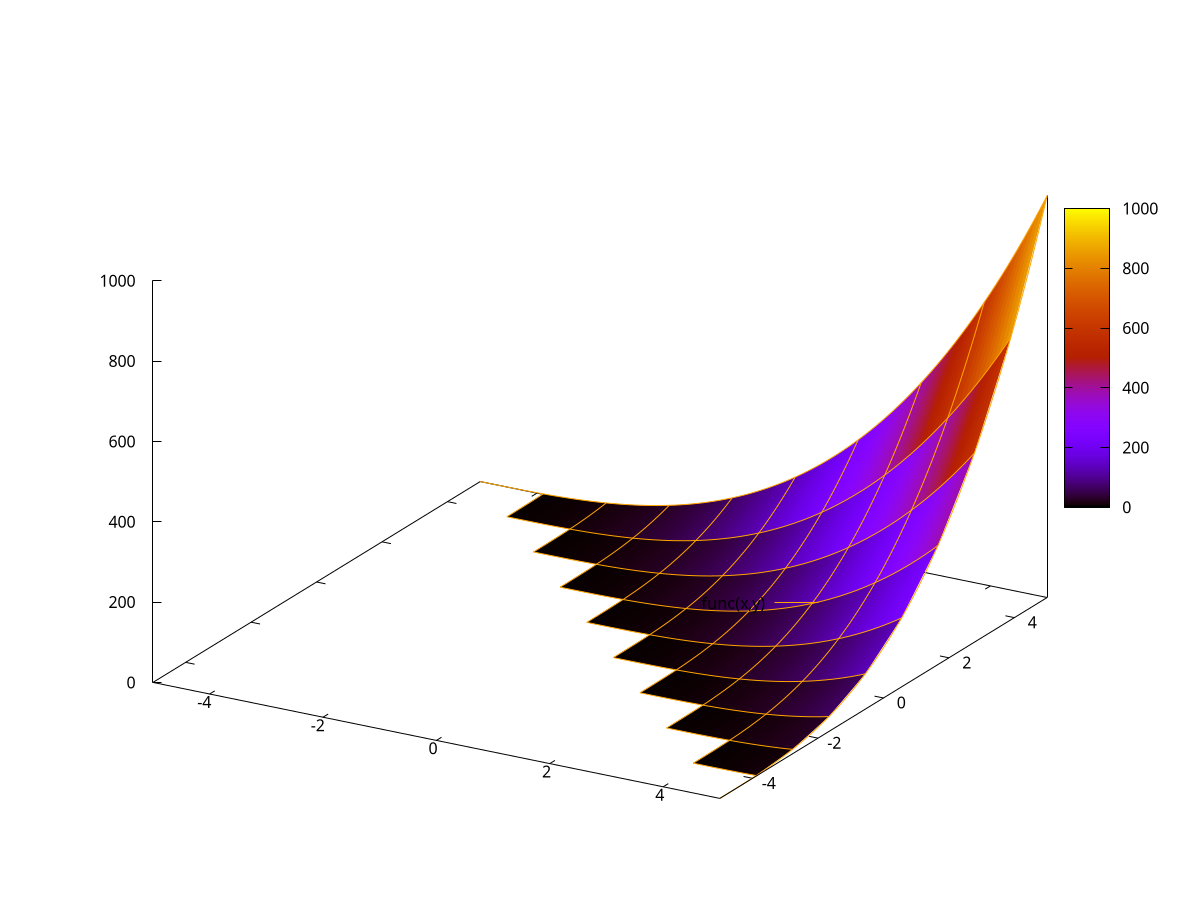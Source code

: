 set term png
set output '2.png' 

set key at 2,3.5,2
set xyplane 1

func(x,y) = -x>y ? 1/0 : ((x+y)**3 )

set ticslevel 0
set xtics 2
set pm3d

splot [-5:5] [-5:5] [0:1000] func(x,y) lt rgb "orange"
